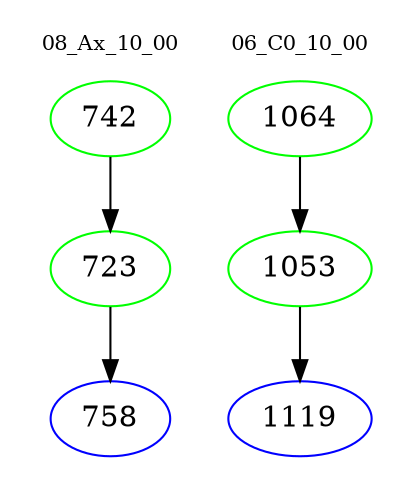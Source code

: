 digraph{
subgraph cluster_0 {
color = white
label = "08_Ax_10_00";
fontsize=10;
T0_742 [label="742", color="green"]
T0_742 -> T0_723 [color="black"]
T0_723 [label="723", color="green"]
T0_723 -> T0_758 [color="black"]
T0_758 [label="758", color="blue"]
}
subgraph cluster_1 {
color = white
label = "06_C0_10_00";
fontsize=10;
T1_1064 [label="1064", color="green"]
T1_1064 -> T1_1053 [color="black"]
T1_1053 [label="1053", color="green"]
T1_1053 -> T1_1119 [color="black"]
T1_1119 [label="1119", color="blue"]
}
}
